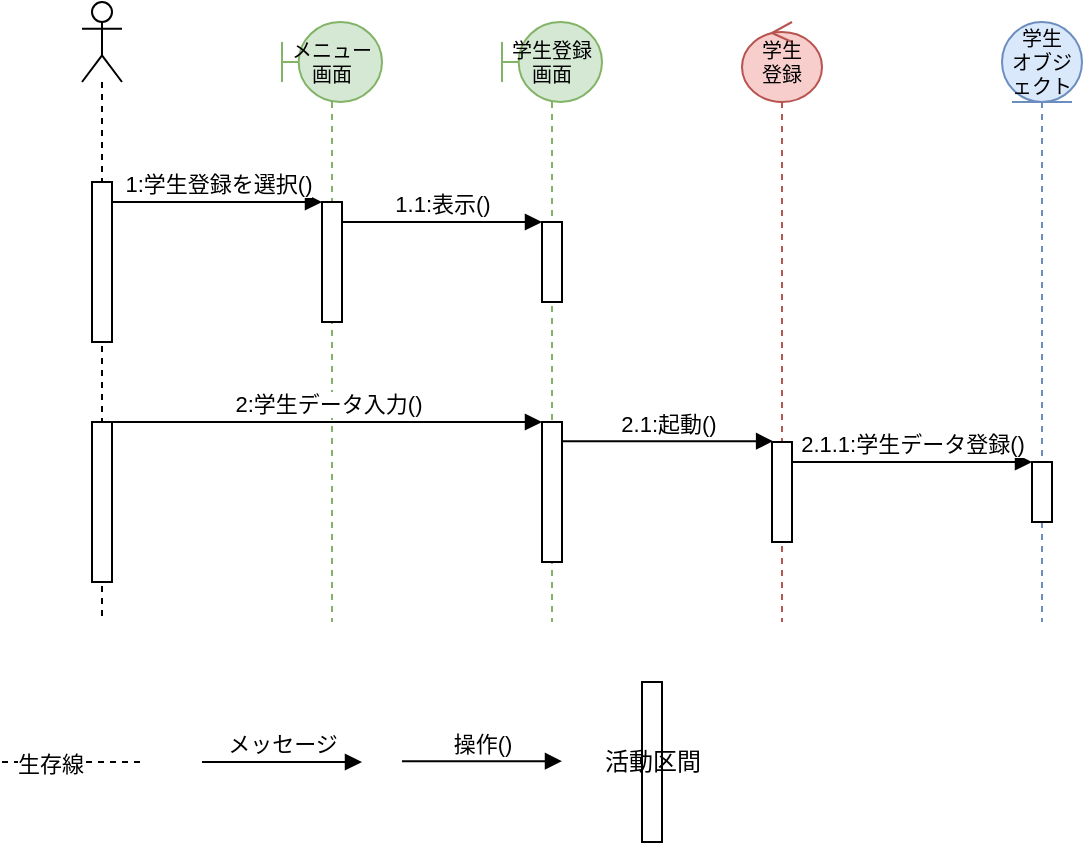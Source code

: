 <mxfile version="28.1.2">
  <diagram name="ページ1" id="quGximEWfZg9a1hPmJAD">
    <mxGraphModel dx="655" dy="430" grid="1" gridSize="10" guides="1" tooltips="1" connect="1" arrows="1" fold="1" page="1" pageScale="1" pageWidth="1600" pageHeight="1200" math="0" shadow="0">
      <root>
        <mxCell id="0" />
        <mxCell id="1" parent="0" />
        <mxCell id="Y9guWLenTlW0gcbhfQmO-1" value="" style="shape=umlLifeline;perimeter=lifelinePerimeter;whiteSpace=wrap;html=1;container=1;dropTarget=0;collapsible=0;recursiveResize=0;outlineConnect=0;portConstraint=eastwest;newEdgeStyle={&quot;curved&quot;:0,&quot;rounded&quot;:0};participant=umlActor;" vertex="1" parent="1">
          <mxGeometry x="110" y="130" width="20" height="310" as="geometry" />
        </mxCell>
        <mxCell id="Y9guWLenTlW0gcbhfQmO-9" value="" style="html=1;points=[[0,0,0,0,5],[0,1,0,0,-5],[1,0,0,0,5],[1,1,0,0,-5]];perimeter=orthogonalPerimeter;outlineConnect=0;targetShapes=umlLifeline;portConstraint=eastwest;newEdgeStyle={&quot;curved&quot;:0,&quot;rounded&quot;:0};" vertex="1" parent="Y9guWLenTlW0gcbhfQmO-1">
          <mxGeometry x="5" y="90" width="10" height="80" as="geometry" />
        </mxCell>
        <mxCell id="Y9guWLenTlW0gcbhfQmO-12" value="" style="html=1;points=[[0,0,0,0,5],[0,1,0,0,-5],[1,0,0,0,5],[1,1,0,0,-5]];perimeter=orthogonalPerimeter;outlineConnect=0;targetShapes=umlLifeline;portConstraint=eastwest;newEdgeStyle={&quot;curved&quot;:0,&quot;rounded&quot;:0};" vertex="1" parent="Y9guWLenTlW0gcbhfQmO-1">
          <mxGeometry x="5" y="210" width="10" height="80" as="geometry" />
        </mxCell>
        <mxCell id="Y9guWLenTlW0gcbhfQmO-3" value="メニュー画面" style="shape=umlLifeline;perimeter=lifelinePerimeter;whiteSpace=wrap;html=1;container=1;dropTarget=0;collapsible=0;recursiveResize=0;outlineConnect=0;portConstraint=eastwest;newEdgeStyle={&quot;curved&quot;:0,&quot;rounded&quot;:0};participant=umlBoundary;fontSize=10;align=center;verticalAlign=middle;fillColor=#d5e8d4;strokeColor=#82b366;" vertex="1" parent="1">
          <mxGeometry x="210" y="140" width="50" height="300" as="geometry" />
        </mxCell>
        <mxCell id="Y9guWLenTlW0gcbhfQmO-10" value="" style="html=1;points=[[0,0,0,0,5],[0,1,0,0,-5],[1,0,0,0,5],[1,1,0,0,-5]];perimeter=orthogonalPerimeter;outlineConnect=0;targetShapes=umlLifeline;portConstraint=eastwest;newEdgeStyle={&quot;curved&quot;:0,&quot;rounded&quot;:0};" vertex="1" parent="Y9guWLenTlW0gcbhfQmO-3">
          <mxGeometry x="20" y="90" width="10" height="60" as="geometry" />
        </mxCell>
        <mxCell id="Y9guWLenTlW0gcbhfQmO-5" value="学生登録画面" style="shape=umlLifeline;perimeter=lifelinePerimeter;whiteSpace=wrap;html=1;container=1;dropTarget=0;collapsible=0;recursiveResize=0;outlineConnect=0;portConstraint=eastwest;newEdgeStyle={&quot;curved&quot;:0,&quot;rounded&quot;:0};participant=umlBoundary;fontSize=10;align=center;verticalAlign=middle;fillColor=#d5e8d4;strokeColor=#82b366;" vertex="1" parent="1">
          <mxGeometry x="320" y="140" width="50" height="300" as="geometry" />
        </mxCell>
        <mxCell id="Y9guWLenTlW0gcbhfQmO-11" value="" style="html=1;points=[[0,0,0,0,5],[0,1,0,0,-5],[1,0,0,0,5],[1,1,0,0,-5]];perimeter=orthogonalPerimeter;outlineConnect=0;targetShapes=umlLifeline;portConstraint=eastwest;newEdgeStyle={&quot;curved&quot;:0,&quot;rounded&quot;:0};" vertex="1" parent="Y9guWLenTlW0gcbhfQmO-5">
          <mxGeometry x="20" y="100" width="10" height="40" as="geometry" />
        </mxCell>
        <mxCell id="Y9guWLenTlW0gcbhfQmO-13" value="" style="html=1;points=[[0,0,0,0,5],[0,1,0,0,-5],[1,0,0,0,5],[1,1,0,0,-5]];perimeter=orthogonalPerimeter;outlineConnect=0;targetShapes=umlLifeline;portConstraint=eastwest;newEdgeStyle={&quot;curved&quot;:0,&quot;rounded&quot;:0};" vertex="1" parent="Y9guWLenTlW0gcbhfQmO-5">
          <mxGeometry x="20" y="200" width="10" height="70" as="geometry" />
        </mxCell>
        <mxCell id="Y9guWLenTlW0gcbhfQmO-6" value="学生&lt;div&gt;&lt;span style=&quot;background-color: transparent; color: light-dark(rgb(0, 0, 0), rgb(255, 255, 255));&quot;&gt;登録&lt;/span&gt;&lt;/div&gt;" style="shape=umlLifeline;perimeter=lifelinePerimeter;whiteSpace=wrap;html=1;container=1;dropTarget=0;collapsible=0;recursiveResize=0;outlineConnect=0;portConstraint=eastwest;newEdgeStyle={&quot;curved&quot;:0,&quot;rounded&quot;:0};participant=umlControl;fontSize=10;fillColor=#f8cecc;strokeColor=#b85450;" vertex="1" parent="1">
          <mxGeometry x="440" y="140" width="40" height="300" as="geometry" />
        </mxCell>
        <mxCell id="Y9guWLenTlW0gcbhfQmO-15" value="" style="html=1;points=[[0,0,0,0,5],[0,1,0,0,-5],[1,0,0,0,5],[1,1,0,0,-5]];perimeter=orthogonalPerimeter;outlineConnect=0;targetShapes=umlLifeline;portConstraint=eastwest;newEdgeStyle={&quot;curved&quot;:0,&quot;rounded&quot;:0};" vertex="1" parent="Y9guWLenTlW0gcbhfQmO-6">
          <mxGeometry x="15" y="210" width="10" height="50" as="geometry" />
        </mxCell>
        <mxCell id="Y9guWLenTlW0gcbhfQmO-8" value="学生&lt;br&gt;オブジェクト" style="shape=umlLifeline;perimeter=lifelinePerimeter;whiteSpace=wrap;html=1;container=1;dropTarget=0;collapsible=0;recursiveResize=0;outlineConnect=0;portConstraint=eastwest;newEdgeStyle={&quot;curved&quot;:0,&quot;rounded&quot;:0};participant=umlEntity;fontSize=10;fillColor=#dae8fc;strokeColor=#6c8ebf;" vertex="1" parent="1">
          <mxGeometry x="570" y="140" width="40" height="300" as="geometry" />
        </mxCell>
        <mxCell id="Y9guWLenTlW0gcbhfQmO-14" value="" style="html=1;points=[[0,0,0,0,5],[0,1,0,0,-5],[1,0,0,0,5],[1,1,0,0,-5]];perimeter=orthogonalPerimeter;outlineConnect=0;targetShapes=umlLifeline;portConstraint=eastwest;newEdgeStyle={&quot;curved&quot;:0,&quot;rounded&quot;:0};" vertex="1" parent="Y9guWLenTlW0gcbhfQmO-8">
          <mxGeometry x="15" y="220" width="10" height="30" as="geometry" />
        </mxCell>
        <mxCell id="Y9guWLenTlW0gcbhfQmO-16" value="1:学生登録を選択()" style="html=1;verticalAlign=bottom;endArrow=block;curved=0;rounded=0;" edge="1" parent="1">
          <mxGeometry width="80" relative="1" as="geometry">
            <mxPoint x="125" y="230" as="sourcePoint" />
            <mxPoint x="230" y="230" as="targetPoint" />
          </mxGeometry>
        </mxCell>
        <mxCell id="Y9guWLenTlW0gcbhfQmO-17" value="1.1:表示()" style="html=1;verticalAlign=bottom;endArrow=block;curved=0;rounded=0;" edge="1" parent="1">
          <mxGeometry width="80" relative="1" as="geometry">
            <mxPoint x="240" y="240" as="sourcePoint" />
            <mxPoint x="340" y="240" as="targetPoint" />
          </mxGeometry>
        </mxCell>
        <mxCell id="Y9guWLenTlW0gcbhfQmO-18" value="2:学生データ入力()" style="html=1;verticalAlign=bottom;endArrow=block;curved=0;rounded=0;entryX=0;entryY=0;entryDx=0;entryDy=5;entryPerimeter=0;" edge="1" parent="1">
          <mxGeometry width="80" relative="1" as="geometry">
            <mxPoint x="125" y="340" as="sourcePoint" />
            <mxPoint x="340" y="340" as="targetPoint" />
          </mxGeometry>
        </mxCell>
        <mxCell id="Y9guWLenTlW0gcbhfQmO-19" value="2.1:起動()" style="html=1;verticalAlign=bottom;endArrow=block;curved=0;rounded=0;entryX=0.056;entryY=-0.008;entryDx=0;entryDy=0;entryPerimeter=0;" edge="1" parent="1" source="Y9guWLenTlW0gcbhfQmO-13" target="Y9guWLenTlW0gcbhfQmO-15">
          <mxGeometry width="80" relative="1" as="geometry">
            <mxPoint x="370" y="350" as="sourcePoint" />
            <mxPoint x="420" y="350" as="targetPoint" />
          </mxGeometry>
        </mxCell>
        <mxCell id="Y9guWLenTlW0gcbhfQmO-21" value="2.1.1:学生データ登録()" style="html=1;verticalAlign=bottom;endArrow=block;curved=0;rounded=0;" edge="1" parent="1">
          <mxGeometry width="80" relative="1" as="geometry">
            <mxPoint x="465" y="360" as="sourcePoint" />
            <mxPoint x="585" y="360" as="targetPoint" />
          </mxGeometry>
        </mxCell>
        <mxCell id="Y9guWLenTlW0gcbhfQmO-22" value="" style="endArrow=none;dashed=1;html=1;rounded=0;" edge="1" parent="1">
          <mxGeometry width="50" height="50" relative="1" as="geometry">
            <mxPoint x="70" y="510" as="sourcePoint" />
            <mxPoint x="140" y="510" as="targetPoint" />
          </mxGeometry>
        </mxCell>
        <mxCell id="Y9guWLenTlW0gcbhfQmO-23" value="生存線" style="edgeLabel;html=1;align=center;verticalAlign=middle;resizable=0;points=[];" vertex="1" connectable="0" parent="Y9guWLenTlW0gcbhfQmO-22">
          <mxGeometry x="-0.311" y="-1" relative="1" as="geometry">
            <mxPoint as="offset" />
          </mxGeometry>
        </mxCell>
        <mxCell id="Y9guWLenTlW0gcbhfQmO-25" value="メッセージ" style="html=1;verticalAlign=bottom;endArrow=block;curved=0;rounded=0;" edge="1" parent="1">
          <mxGeometry width="80" relative="1" as="geometry">
            <mxPoint x="170" y="510" as="sourcePoint" />
            <mxPoint x="250" y="510" as="targetPoint" />
          </mxGeometry>
        </mxCell>
        <mxCell id="Y9guWLenTlW0gcbhfQmO-26" value="活動区間" style="html=1;points=[[0,0,0,0,5],[0,1,0,0,-5],[1,0,0,0,5],[1,1,0,0,-5]];perimeter=orthogonalPerimeter;outlineConnect=0;targetShapes=umlLifeline;portConstraint=eastwest;newEdgeStyle={&quot;curved&quot;:0,&quot;rounded&quot;:0};" vertex="1" parent="1">
          <mxGeometry x="390" y="470" width="10" height="80" as="geometry" />
        </mxCell>
        <mxCell id="Y9guWLenTlW0gcbhfQmO-27" value="操作()" style="html=1;verticalAlign=bottom;endArrow=block;curved=0;rounded=0;" edge="1" parent="1">
          <mxGeometry width="80" relative="1" as="geometry">
            <mxPoint x="270" y="509.58" as="sourcePoint" />
            <mxPoint x="350" y="509.58" as="targetPoint" />
          </mxGeometry>
        </mxCell>
      </root>
    </mxGraphModel>
  </diagram>
</mxfile>
